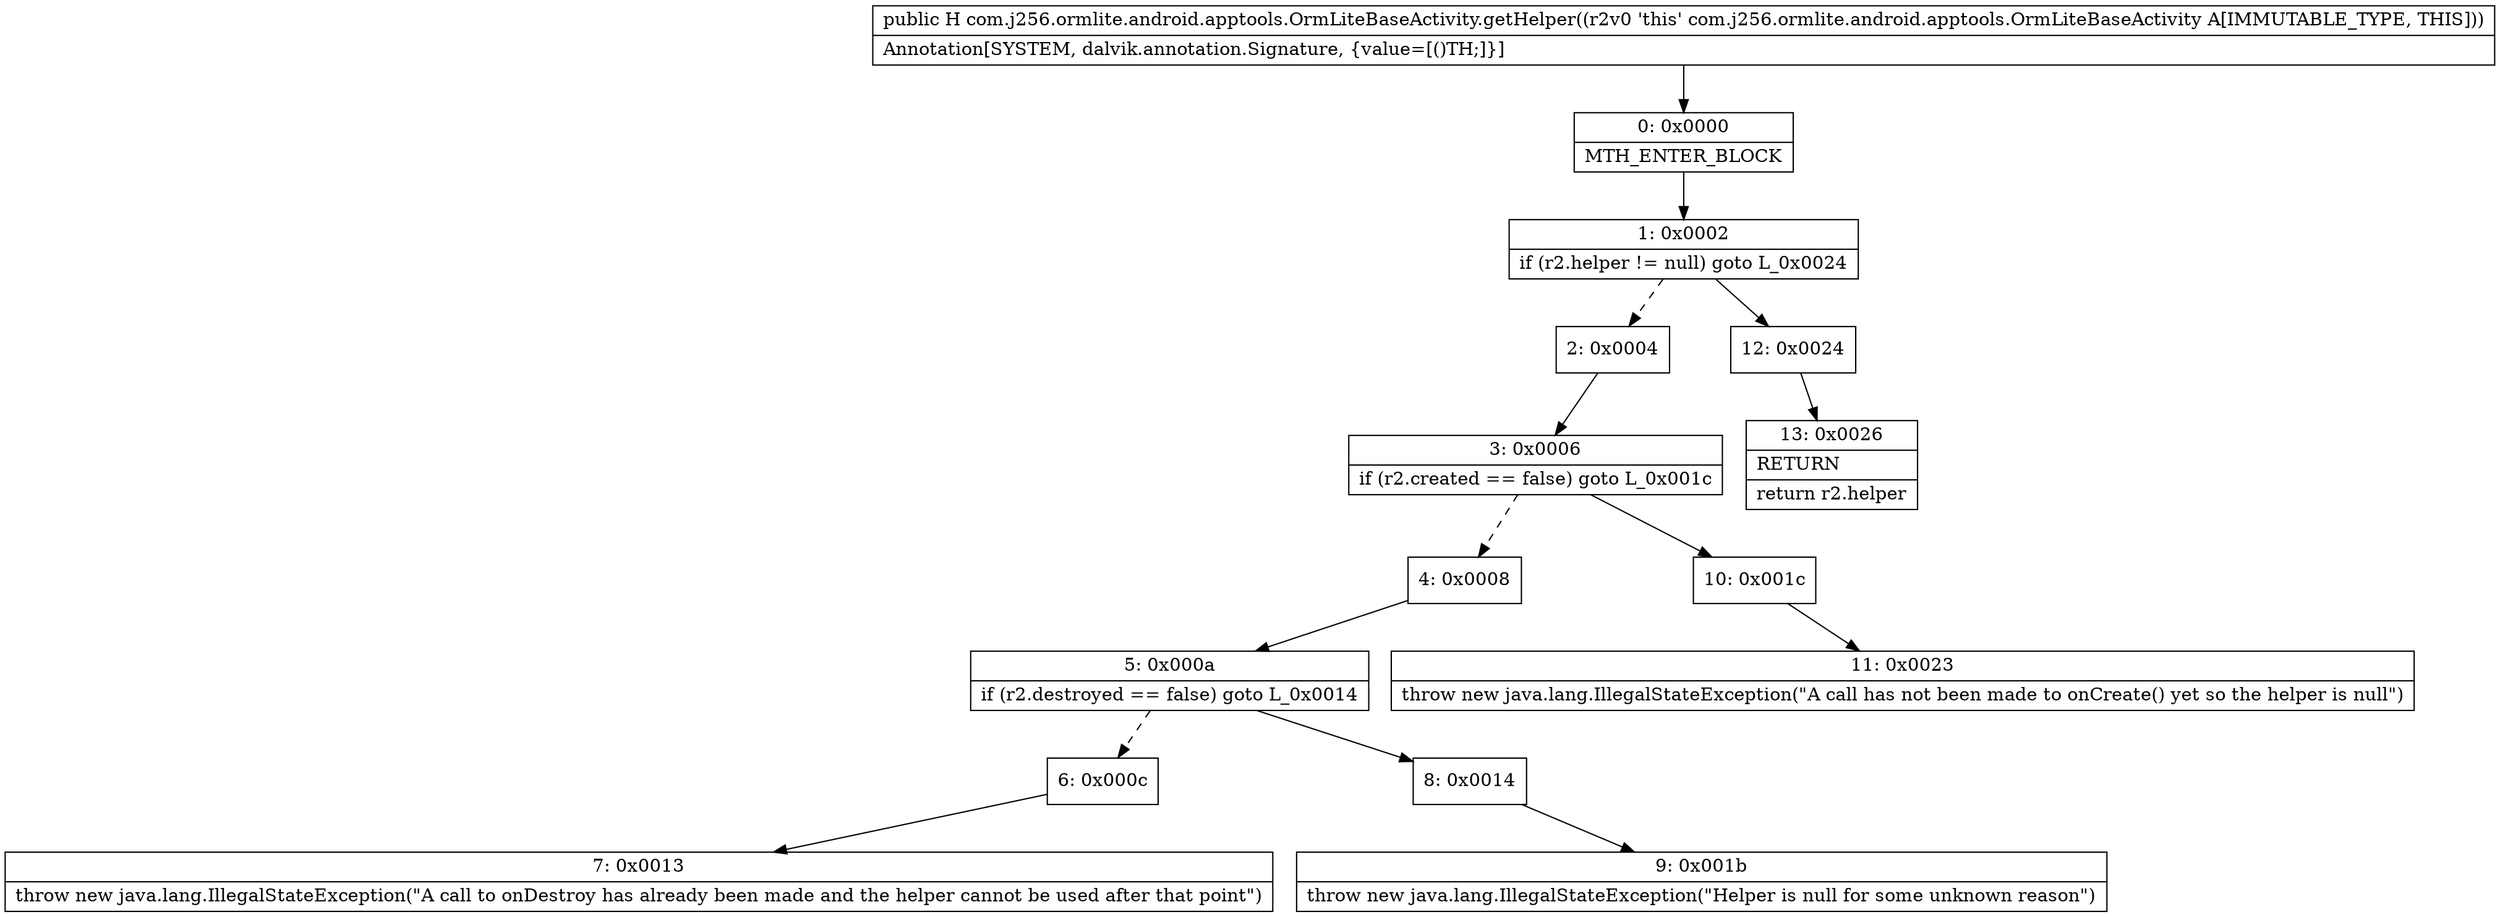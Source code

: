 digraph "CFG forcom.j256.ormlite.android.apptools.OrmLiteBaseActivity.getHelper()Lcom\/j256\/ormlite\/android\/apptools\/OrmLiteSqliteOpenHelper;" {
Node_0 [shape=record,label="{0\:\ 0x0000|MTH_ENTER_BLOCK\l}"];
Node_1 [shape=record,label="{1\:\ 0x0002|if (r2.helper != null) goto L_0x0024\l}"];
Node_2 [shape=record,label="{2\:\ 0x0004}"];
Node_3 [shape=record,label="{3\:\ 0x0006|if (r2.created == false) goto L_0x001c\l}"];
Node_4 [shape=record,label="{4\:\ 0x0008}"];
Node_5 [shape=record,label="{5\:\ 0x000a|if (r2.destroyed == false) goto L_0x0014\l}"];
Node_6 [shape=record,label="{6\:\ 0x000c}"];
Node_7 [shape=record,label="{7\:\ 0x0013|throw new java.lang.IllegalStateException(\"A call to onDestroy has already been made and the helper cannot be used after that point\")\l}"];
Node_8 [shape=record,label="{8\:\ 0x0014}"];
Node_9 [shape=record,label="{9\:\ 0x001b|throw new java.lang.IllegalStateException(\"Helper is null for some unknown reason\")\l}"];
Node_10 [shape=record,label="{10\:\ 0x001c}"];
Node_11 [shape=record,label="{11\:\ 0x0023|throw new java.lang.IllegalStateException(\"A call has not been made to onCreate() yet so the helper is null\")\l}"];
Node_12 [shape=record,label="{12\:\ 0x0024}"];
Node_13 [shape=record,label="{13\:\ 0x0026|RETURN\l|return r2.helper\l}"];
MethodNode[shape=record,label="{public H com.j256.ormlite.android.apptools.OrmLiteBaseActivity.getHelper((r2v0 'this' com.j256.ormlite.android.apptools.OrmLiteBaseActivity A[IMMUTABLE_TYPE, THIS]))  | Annotation[SYSTEM, dalvik.annotation.Signature, \{value=[()TH;]\}]\l}"];
MethodNode -> Node_0;
Node_0 -> Node_1;
Node_1 -> Node_2[style=dashed];
Node_1 -> Node_12;
Node_2 -> Node_3;
Node_3 -> Node_4[style=dashed];
Node_3 -> Node_10;
Node_4 -> Node_5;
Node_5 -> Node_6[style=dashed];
Node_5 -> Node_8;
Node_6 -> Node_7;
Node_8 -> Node_9;
Node_10 -> Node_11;
Node_12 -> Node_13;
}


